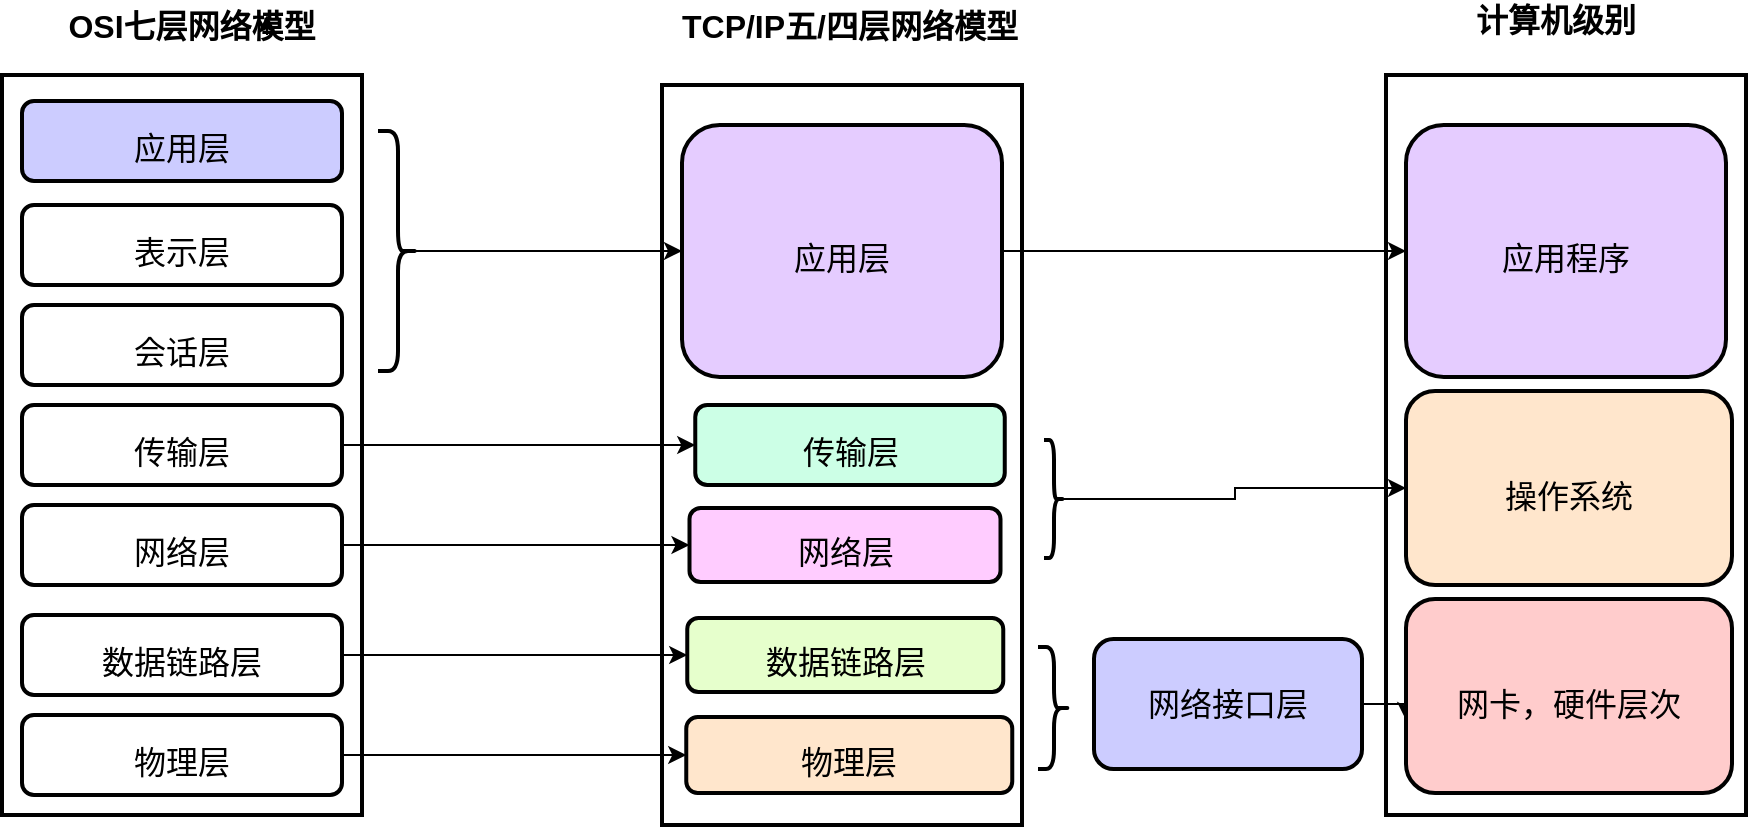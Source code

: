 <mxfile version="13.5.5" type="github">
  <diagram id="fyQiEjZqdnbp0dB6i7Sd" name="第 1 页">
    <mxGraphModel dx="1038" dy="547" grid="0" gridSize="10" guides="1" tooltips="1" connect="1" arrows="1" fold="1" page="1" pageScale="1" pageWidth="827" pageHeight="1169" math="0" shadow="0">
      <root>
        <mxCell id="0" />
        <mxCell id="1" parent="0" />
        <mxCell id="H6JJLSoOV427NV7Nt6Bo-35" value="" style="rounded=0;whiteSpace=wrap;html=1;strokeWidth=2;" vertex="1" parent="1">
          <mxGeometry x="820" y="167.5" width="180" height="370" as="geometry" />
        </mxCell>
        <mxCell id="H6JJLSoOV427NV7Nt6Bo-36" value="" style="rounded=0;whiteSpace=wrap;html=1;strokeWidth=2;" vertex="1" parent="1">
          <mxGeometry x="458" y="172.5" width="180" height="370" as="geometry" />
        </mxCell>
        <mxCell id="H6JJLSoOV427NV7Nt6Bo-37" value="" style="rounded=0;whiteSpace=wrap;html=1;strokeWidth=2;" vertex="1" parent="1">
          <mxGeometry x="128" y="167.5" width="180" height="370" as="geometry" />
        </mxCell>
        <mxCell id="H6JJLSoOV427NV7Nt6Bo-38" value="OSI七层网络模型" style="text;html=1;strokeColor=none;fillColor=none;align=center;verticalAlign=middle;whiteSpace=wrap;rounded=0;fontFamily=Helvetica;fontSize=16;fontStyle=1" vertex="1" parent="1">
          <mxGeometry x="148" y="137.5" width="150" height="10" as="geometry" />
        </mxCell>
        <mxCell id="H6JJLSoOV427NV7Nt6Bo-39" style="edgeStyle=orthogonalEdgeStyle;rounded=0;orthogonalLoop=1;jettySize=auto;html=1;exitX=0.75;exitY=1;exitDx=0;exitDy=0;entryX=0.75;entryY=0;entryDx=0;entryDy=0;fontFamily=Helvetica;fontSize=16;" edge="1" parent="1" source="H6JJLSoOV427NV7Nt6Bo-38" target="H6JJLSoOV427NV7Nt6Bo-38">
          <mxGeometry relative="1" as="geometry" />
        </mxCell>
        <mxCell id="H6JJLSoOV427NV7Nt6Bo-40" value="TCP/IP五/四层网络模型" style="text;html=1;strokeColor=none;fillColor=none;align=center;verticalAlign=middle;whiteSpace=wrap;rounded=0;fontFamily=Helvetica;fontSize=16;fontStyle=1" vertex="1" parent="1">
          <mxGeometry x="458" y="135" width="188" height="15" as="geometry" />
        </mxCell>
        <mxCell id="H6JJLSoOV427NV7Nt6Bo-41" style="edgeStyle=orthogonalEdgeStyle;rounded=0;orthogonalLoop=1;jettySize=auto;html=1;fontFamily=Helvetica;fontSize=16;" edge="1" parent="1" source="H6JJLSoOV427NV7Nt6Bo-42" target="H6JJLSoOV427NV7Nt6Bo-43">
          <mxGeometry relative="1" as="geometry" />
        </mxCell>
        <mxCell id="H6JJLSoOV427NV7Nt6Bo-42" value="物理层" style="rounded=1;whiteSpace=wrap;html=1;strokeWidth=2;fontFamily=Helvetica;fontSize=16;spacingBottom=-7;" vertex="1" parent="1">
          <mxGeometry x="138" y="487.5" width="160" height="40" as="geometry" />
        </mxCell>
        <mxCell id="H6JJLSoOV427NV7Nt6Bo-43" value="物理层" style="rounded=1;whiteSpace=wrap;html=1;strokeWidth=2;fontFamily=Helvetica;fontSize=16;spacingBottom=-7;fillColor=#FFE6CC;" vertex="1" parent="1">
          <mxGeometry x="470.13" y="488.5" width="163" height="38" as="geometry" />
        </mxCell>
        <mxCell id="H6JJLSoOV427NV7Nt6Bo-44" value="数据链路层" style="rounded=1;whiteSpace=wrap;html=1;strokeWidth=2;fontFamily=Helvetica;fontSize=16;spacingBottom=-7;fillColor=#E6FFCC;" vertex="1" parent="1">
          <mxGeometry x="470.63" y="439" width="158" height="37" as="geometry" />
        </mxCell>
        <mxCell id="H6JJLSoOV427NV7Nt6Bo-45" value="网络层" style="rounded=1;whiteSpace=wrap;html=1;strokeWidth=2;fontFamily=Helvetica;fontSize=16;spacingBottom=-7;fillColor=#FFCCFF;" vertex="1" parent="1">
          <mxGeometry x="471.75" y="384" width="155.5" height="37" as="geometry" />
        </mxCell>
        <mxCell id="H6JJLSoOV427NV7Nt6Bo-46" value="传输层" style="rounded=1;whiteSpace=wrap;html=1;strokeWidth=2;fontFamily=Helvetica;fontSize=16;spacingBottom=-7;fillColor=#CCFFE6;" vertex="1" parent="1">
          <mxGeometry x="474.63" y="332.5" width="154.75" height="40" as="geometry" />
        </mxCell>
        <mxCell id="H6JJLSoOV427NV7Nt6Bo-47" style="edgeStyle=orthogonalEdgeStyle;rounded=0;orthogonalLoop=1;jettySize=auto;html=1;exitX=1;exitY=0.5;exitDx=0;exitDy=0;entryX=0;entryY=0.5;entryDx=0;entryDy=0;fontFamily=Helvetica;fontSize=16;" edge="1" parent="1" source="H6JJLSoOV427NV7Nt6Bo-48" target="H6JJLSoOV427NV7Nt6Bo-63">
          <mxGeometry relative="1" as="geometry" />
        </mxCell>
        <mxCell id="H6JJLSoOV427NV7Nt6Bo-48" value="应用层" style="rounded=1;whiteSpace=wrap;html=1;strokeWidth=2;fontFamily=Helvetica;fontSize=16;spacingBottom=-7;fillColor=#E5CCFF;" vertex="1" parent="1">
          <mxGeometry x="468" y="192.5" width="160" height="126" as="geometry" />
        </mxCell>
        <mxCell id="H6JJLSoOV427NV7Nt6Bo-49" style="edgeStyle=orthogonalEdgeStyle;rounded=0;orthogonalLoop=1;jettySize=auto;html=1;exitX=1;exitY=0.5;exitDx=0;exitDy=0;entryX=0;entryY=0.5;entryDx=0;entryDy=0;fontFamily=Helvetica;fontSize=16;" edge="1" parent="1" source="H6JJLSoOV427NV7Nt6Bo-50" target="H6JJLSoOV427NV7Nt6Bo-44">
          <mxGeometry relative="1" as="geometry" />
        </mxCell>
        <mxCell id="H6JJLSoOV427NV7Nt6Bo-50" value="数据链路层" style="rounded=1;whiteSpace=wrap;html=1;strokeWidth=2;fontFamily=Helvetica;fontSize=16;spacingBottom=-7;" vertex="1" parent="1">
          <mxGeometry x="138" y="437.5" width="160" height="40" as="geometry" />
        </mxCell>
        <mxCell id="H6JJLSoOV427NV7Nt6Bo-51" style="edgeStyle=orthogonalEdgeStyle;rounded=0;orthogonalLoop=1;jettySize=auto;html=1;exitX=1;exitY=0.5;exitDx=0;exitDy=0;entryX=0;entryY=0.5;entryDx=0;entryDy=0;fontFamily=Helvetica;fontSize=16;" edge="1" parent="1" source="H6JJLSoOV427NV7Nt6Bo-52" target="H6JJLSoOV427NV7Nt6Bo-45">
          <mxGeometry relative="1" as="geometry" />
        </mxCell>
        <mxCell id="H6JJLSoOV427NV7Nt6Bo-52" value="网络层" style="rounded=1;whiteSpace=wrap;html=1;strokeWidth=2;fontFamily=Helvetica;fontSize=16;spacingBottom=-7;" vertex="1" parent="1">
          <mxGeometry x="138" y="382.5" width="160" height="40" as="geometry" />
        </mxCell>
        <mxCell id="H6JJLSoOV427NV7Nt6Bo-53" style="edgeStyle=orthogonalEdgeStyle;rounded=0;orthogonalLoop=1;jettySize=auto;html=1;entryX=0;entryY=0.5;entryDx=0;entryDy=0;fontFamily=Helvetica;fontSize=16;" edge="1" parent="1" source="H6JJLSoOV427NV7Nt6Bo-54" target="H6JJLSoOV427NV7Nt6Bo-46">
          <mxGeometry relative="1" as="geometry" />
        </mxCell>
        <mxCell id="H6JJLSoOV427NV7Nt6Bo-54" value="传输层" style="rounded=1;whiteSpace=wrap;html=1;strokeWidth=2;fontFamily=Helvetica;fontSize=16;spacingBottom=-7;" vertex="1" parent="1">
          <mxGeometry x="138" y="332.5" width="160" height="40" as="geometry" />
        </mxCell>
        <mxCell id="H6JJLSoOV427NV7Nt6Bo-55" value="会话层" style="rounded=1;whiteSpace=wrap;html=1;strokeWidth=2;fontFamily=Helvetica;fontSize=16;spacingBottom=-7;" vertex="1" parent="1">
          <mxGeometry x="138" y="282.5" width="160" height="40" as="geometry" />
        </mxCell>
        <mxCell id="H6JJLSoOV427NV7Nt6Bo-56" value="表示层" style="rounded=1;whiteSpace=wrap;html=1;strokeWidth=2;fontFamily=Helvetica;fontSize=16;spacingBottom=-7;" vertex="1" parent="1">
          <mxGeometry x="138" y="232.5" width="160" height="40" as="geometry" />
        </mxCell>
        <mxCell id="H6JJLSoOV427NV7Nt6Bo-57" value="应用层" style="rounded=1;whiteSpace=wrap;html=1;strokeWidth=2;fontFamily=Helvetica;fontSize=16;spacingBottom=-7;fillColor=#CCCCFF;" vertex="1" parent="1">
          <mxGeometry x="138" y="180.5" width="160" height="40" as="geometry" />
        </mxCell>
        <mxCell id="H6JJLSoOV427NV7Nt6Bo-58" style="edgeStyle=orthogonalEdgeStyle;rounded=0;orthogonalLoop=1;jettySize=auto;html=1;exitX=0.1;exitY=0.5;exitDx=0;exitDy=0;exitPerimeter=0;entryX=0;entryY=0.5;entryDx=0;entryDy=0;fontFamily=Helvetica;fontSize=16;" edge="1" parent="1" source="H6JJLSoOV427NV7Nt6Bo-59" target="H6JJLSoOV427NV7Nt6Bo-48">
          <mxGeometry relative="1" as="geometry" />
        </mxCell>
        <mxCell id="H6JJLSoOV427NV7Nt6Bo-59" value="" style="shape=curlyBracket;whiteSpace=wrap;html=1;rounded=1;strokeWidth=2;fillColor=#CCCCFF;fontFamily=Helvetica;fontSize=16;rotation=-180;" vertex="1" parent="1">
          <mxGeometry x="316" y="195.5" width="20" height="120" as="geometry" />
        </mxCell>
        <mxCell id="H6JJLSoOV427NV7Nt6Bo-60" value="" style="shape=curlyBracket;whiteSpace=wrap;html=1;rounded=1;strokeWidth=2;fillColor=#CCCCFF;fontFamily=Helvetica;fontSize=16;rotation=-180;" vertex="1" parent="1">
          <mxGeometry x="646" y="453.5" width="16" height="61" as="geometry" />
        </mxCell>
        <mxCell id="H6JJLSoOV427NV7Nt6Bo-61" style="edgeStyle=orthogonalEdgeStyle;rounded=0;orthogonalLoop=1;jettySize=auto;html=1;exitX=1;exitY=0.5;exitDx=0;exitDy=0;entryX=0;entryY=0.624;entryDx=0;entryDy=0;entryPerimeter=0;fontFamily=Helvetica;fontSize=16;" edge="1" parent="1" source="H6JJLSoOV427NV7Nt6Bo-62" target="H6JJLSoOV427NV7Nt6Bo-65">
          <mxGeometry relative="1" as="geometry" />
        </mxCell>
        <mxCell id="H6JJLSoOV427NV7Nt6Bo-62" value="网络接口层" style="rounded=1;whiteSpace=wrap;html=1;strokeWidth=2;fillColor=#CCCCFF;fontFamily=Helvetica;fontSize=16;" vertex="1" parent="1">
          <mxGeometry x="674" y="449.5" width="134" height="65" as="geometry" />
        </mxCell>
        <mxCell id="H6JJLSoOV427NV7Nt6Bo-63" value="应用程序" style="rounded=1;whiteSpace=wrap;html=1;strokeWidth=2;fontFamily=Helvetica;fontSize=16;spacingBottom=-7;fillColor=#E5CCFF;" vertex="1" parent="1">
          <mxGeometry x="830" y="192.5" width="160" height="126" as="geometry" />
        </mxCell>
        <mxCell id="H6JJLSoOV427NV7Nt6Bo-64" value="操作系统" style="rounded=1;whiteSpace=wrap;html=1;strokeWidth=2;fontFamily=Helvetica;fontSize=16;spacingBottom=-7;fillColor=#FFE6CC;" vertex="1" parent="1">
          <mxGeometry x="830" y="325.5" width="163" height="97" as="geometry" />
        </mxCell>
        <mxCell id="H6JJLSoOV427NV7Nt6Bo-65" value="网卡，硬件层次" style="rounded=1;whiteSpace=wrap;html=1;strokeWidth=2;fontFamily=Helvetica;fontSize=16;spacingBottom=-7;fillColor=#FFCCCC;" vertex="1" parent="1">
          <mxGeometry x="830" y="429.5" width="163" height="97" as="geometry" />
        </mxCell>
        <mxCell id="H6JJLSoOV427NV7Nt6Bo-66" style="edgeStyle=orthogonalEdgeStyle;rounded=0;orthogonalLoop=1;jettySize=auto;html=1;exitX=0.1;exitY=0.5;exitDx=0;exitDy=0;exitPerimeter=0;entryX=0;entryY=0.5;entryDx=0;entryDy=0;fontFamily=Helvetica;fontSize=16;" edge="1" parent="1" source="H6JJLSoOV427NV7Nt6Bo-67" target="H6JJLSoOV427NV7Nt6Bo-64">
          <mxGeometry relative="1" as="geometry" />
        </mxCell>
        <mxCell id="H6JJLSoOV427NV7Nt6Bo-67" value="" style="shape=curlyBracket;whiteSpace=wrap;html=1;rounded=1;strokeWidth=2;fillColor=#FFCCCC;fontFamily=Helvetica;fontSize=16;rotation=-180;" vertex="1" parent="1">
          <mxGeometry x="649" y="350" width="10" height="59" as="geometry" />
        </mxCell>
        <mxCell id="H6JJLSoOV427NV7Nt6Bo-68" value="计算机级别" style="text;html=1;strokeColor=none;fillColor=none;align=center;verticalAlign=middle;whiteSpace=wrap;rounded=0;fontFamily=Helvetica;fontSize=16;fontStyle=1" vertex="1" parent="1">
          <mxGeometry x="830" y="135" width="150" height="10" as="geometry" />
        </mxCell>
      </root>
    </mxGraphModel>
  </diagram>
</mxfile>
